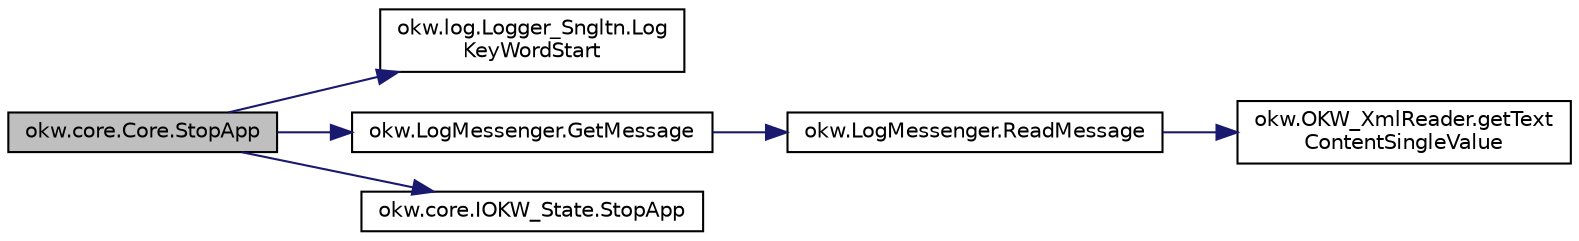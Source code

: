 digraph "okw.core.Core.StopApp"
{
 // INTERACTIVE_SVG=YES
 // LATEX_PDF_SIZE
  edge [fontname="Helvetica",fontsize="10",labelfontname="Helvetica",labelfontsize="10"];
  node [fontname="Helvetica",fontsize="10",shape=record];
  rankdir="LR";
  Node3765 [label="okw.core.Core.StopApp",height=0.2,width=0.4,color="black", fillcolor="grey75", style="filled", fontcolor="black",tooltip="Beendet eine gegebene Anwendung."];
  Node3765 -> Node3766 [color="midnightblue",fontsize="10",style="solid",fontname="Helvetica"];
  Node3766 [label="okw.log.Logger_Sngltn.Log\lKeyWordStart",height=0.2,width=0.4,color="black", fillcolor="white", style="filled",URL="$classokw_1_1log_1_1_logger___sngltn.html#a70ec25e200e00ecefc544e8fd371d2ef",tooltip="Ausgabe eines Schlüsselwortes."];
  Node3765 -> Node3767 [color="midnightblue",fontsize="10",style="solid",fontname="Helvetica"];
  Node3767 [label="okw.LogMessenger.GetMessage",height=0.2,width=0.4,color="black", fillcolor="white", style="filled",URL="$classokw_1_1_log_messenger.html#af225d1f037d47b3b085175c09d78bdd2",tooltip="Holt die Log-Meldung für MethodeNmae/Textkey ohne weitere Parameter."];
  Node3767 -> Node3768 [color="midnightblue",fontsize="10",style="solid",fontname="Helvetica"];
  Node3768 [label="okw.LogMessenger.ReadMessage",height=0.2,width=0.4,color="black", fillcolor="white", style="filled",URL="$classokw_1_1_log_messenger.html#a530cd6ab82ec82a04206a2e976ec06e3",tooltip="Interne Kernfunktion holt die Log-Meldung mit Platzhaltern aus der XML-Datei."];
  Node3768 -> Node3769 [color="midnightblue",fontsize="10",style="solid",fontname="Helvetica"];
  Node3769 [label="okw.OKW_XmlReader.getText\lContentSingleValue",height=0.2,width=0.4,color="black", fillcolor="white", style="filled",URL="$classokw_1_1_o_k_w___xml_reader.html#ab920b5335a2e1429c14cc5f8e79f39eb",tooltip="Lies den TextContent eines Tag."];
  Node3765 -> Node3770 [color="midnightblue",fontsize="10",style="solid",fontname="Helvetica"];
  Node3770 [label="okw.core.IOKW_State.StopApp",height=0.2,width=0.4,color="black", fillcolor="white", style="filled",URL="$interfaceokw_1_1core_1_1_i_o_k_w___state.html#a789e33be9253edfccfe5654f537cf52a",tooltip="Beendet eine gegebene Anwendung."];
}
